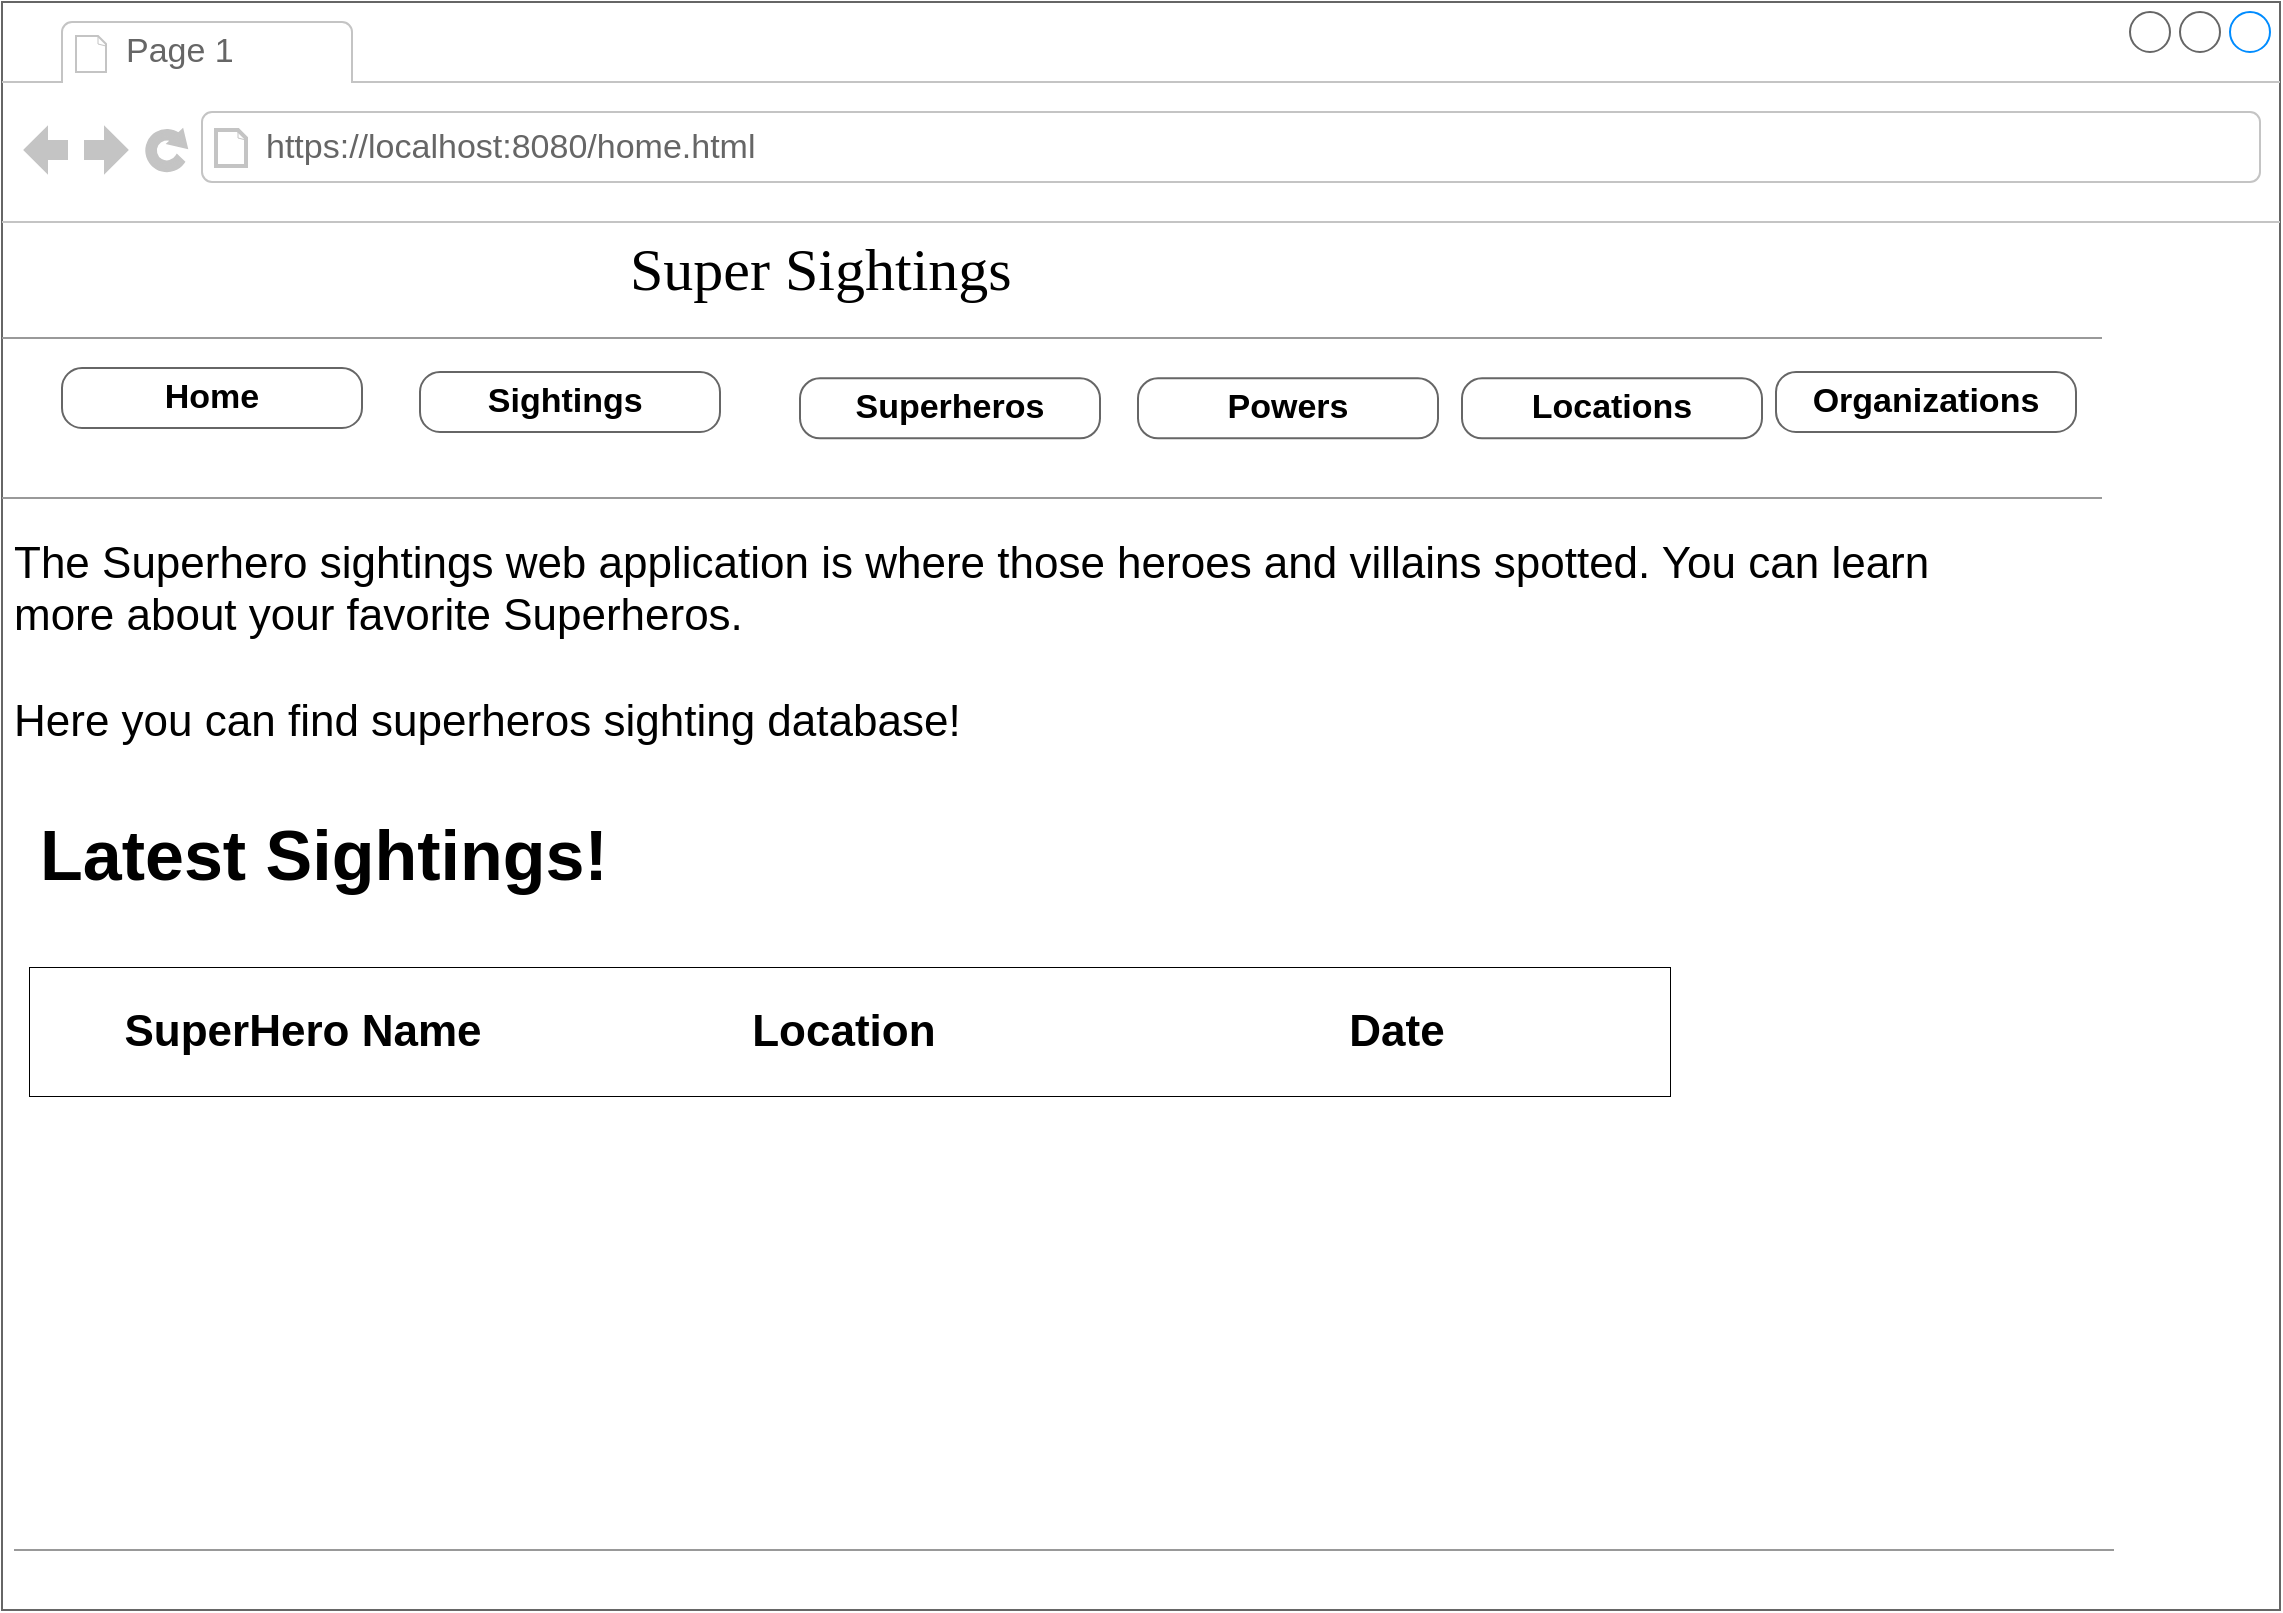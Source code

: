 <mxfile version="20.3.2" type="device"><diagram name="Page-1" id="2cc2dc42-3aac-f2a9-1cec-7a8b7cbee084"><mxGraphModel dx="2380" dy="2231" grid="0" gridSize="10" guides="1" tooltips="1" connect="1" arrows="1" fold="1" page="1" pageScale="1" pageWidth="1169" pageHeight="827" background="none" math="0" shadow="0"><root><mxCell id="0"/><mxCell id="1" parent="0"/><mxCell id="7026571954dc6520-1" value="" style="strokeWidth=1;shadow=0;dashed=0;align=center;html=1;shape=mxgraph.mockup.containers.browserWindow;rSize=0;strokeColor=#666666;mainText=,;recursiveResize=0;rounded=0;labelBackgroundColor=none;fontFamily=Verdana;fontSize=12" parent="1" vertex="1"><mxGeometry x="22" y="-827" width="1139" height="804" as="geometry"/></mxCell><mxCell id="7026571954dc6520-2" value="Page 1" style="strokeWidth=1;shadow=0;dashed=0;align=center;html=1;shape=mxgraph.mockup.containers.anchor;fontSize=17;fontColor=#666666;align=left;" parent="7026571954dc6520-1" vertex="1"><mxGeometry x="60" y="12" width="110" height="26" as="geometry"/></mxCell><mxCell id="7026571954dc6520-3" value="https://localhost:8080/home.html" style="strokeWidth=1;shadow=0;dashed=0;align=center;html=1;shape=mxgraph.mockup.containers.anchor;rSize=0;fontSize=17;fontColor=#666666;align=left;" parent="7026571954dc6520-1" vertex="1"><mxGeometry x="130" y="60" width="309" height="26" as="geometry"/></mxCell><mxCell id="7026571954dc6520-4" value="Super Sightings" style="text;html=1;points=[];align=left;verticalAlign=top;spacingTop=-4;fontSize=30;fontFamily=Verdana" parent="7026571954dc6520-1" vertex="1"><mxGeometry x="312" y="113" width="340" height="50" as="geometry"/></mxCell><mxCell id="7026571954dc6520-15" value="" style="verticalLabelPosition=bottom;shadow=0;dashed=0;align=center;html=1;verticalAlign=top;strokeWidth=1;shape=mxgraph.mockup.markup.line;strokeColor=#999999;rounded=0;labelBackgroundColor=none;fillColor=#ffffff;fontFamily=Verdana;fontSize=12;fontColor=#000000;" parent="7026571954dc6520-1" vertex="1"><mxGeometry y="158" width="1050" height="20" as="geometry"/></mxCell><mxCell id="7026571954dc6520-16" value="&lt;b style=&quot;font-size: 35px;&quot;&gt;&lt;font style=&quot;font-size: 35px;&quot;&gt;Latest Sightings!&lt;/font&gt;&lt;/b&gt;" style="text;html=1;points=[];align=left;verticalAlign=top;spacingTop=-4;fontSize=35;fontFamily=Helvetica;" parent="7026571954dc6520-1" vertex="1"><mxGeometry x="17" y="403" width="191" height="30" as="geometry"/></mxCell><mxCell id="7026571954dc6520-17" value="The Superhero sightings web application is where those heroes and villains  spotted. You can learn more about your favorite Superheros.&lt;br&gt;&lt;br style=&quot;font-size: 22px;&quot;&gt;                Here you can find superheros  sighting database!" style="text;spacingTop=-5;whiteSpace=wrap;html=1;align=left;fontSize=22;fontFamily=Helvetica;fillColor=none;strokeColor=none;rounded=0;shadow=1;labelBackgroundColor=none;" parent="7026571954dc6520-1" vertex="1"><mxGeometry x="4" y="266" width="1013" height="95" as="geometry"/></mxCell><mxCell id="7026571954dc6520-18" value="Home" style="strokeWidth=1;shadow=0;dashed=0;align=center;html=1;shape=mxgraph.mockup.buttons.button;strokeColor=#666666;mainText=;buttonStyle=round;fontSize=17;fontStyle=1;fillColor=none;whiteSpace=wrap;rounded=0;labelBackgroundColor=none;" parent="7026571954dc6520-1" vertex="1"><mxGeometry x="30" y="183" width="150" height="30" as="geometry"/></mxCell><mxCell id="7026571954dc6520-21" value="" style="verticalLabelPosition=bottom;shadow=0;dashed=0;align=center;html=1;verticalAlign=top;strokeWidth=1;shape=mxgraph.mockup.markup.line;strokeColor=#999999;rounded=0;labelBackgroundColor=none;fillColor=#ffffff;fontFamily=Verdana;fontSize=12;fontColor=#000000;" parent="7026571954dc6520-1" vertex="1"><mxGeometry x="6" y="764" width="1050" height="20" as="geometry"/></mxCell><mxCell id="7026571954dc6520-19" value="Sightings&amp;nbsp;" style="strokeWidth=1;shadow=0;dashed=0;align=center;html=1;shape=mxgraph.mockup.buttons.button;strokeColor=#666666;mainText=;buttonStyle=round;fontSize=17;fontStyle=1;fillColor=none;whiteSpace=wrap;rounded=0;labelBackgroundColor=none;" parent="7026571954dc6520-1" vertex="1"><mxGeometry x="209" y="185" width="150" height="30" as="geometry"/></mxCell><mxCell id="kkXcHhDn5WAj1DWrB2e4-3" value="Superheros" style="strokeWidth=1;shadow=0;dashed=0;align=center;html=1;shape=mxgraph.mockup.buttons.button;strokeColor=#666666;mainText=;buttonStyle=round;fontSize=17;fontStyle=1;fillColor=none;whiteSpace=wrap;rounded=0;labelBackgroundColor=none;" vertex="1" parent="7026571954dc6520-1"><mxGeometry x="399" y="188.16" width="150" height="30" as="geometry"/></mxCell><mxCell id="kkXcHhDn5WAj1DWrB2e4-4" value="Powers" style="strokeWidth=1;shadow=0;dashed=0;align=center;html=1;shape=mxgraph.mockup.buttons.button;strokeColor=#666666;mainText=;buttonStyle=round;fontSize=17;fontStyle=1;fillColor=none;whiteSpace=wrap;rounded=0;labelBackgroundColor=none;" vertex="1" parent="7026571954dc6520-1"><mxGeometry x="568" y="188.16" width="150" height="30" as="geometry"/></mxCell><mxCell id="kkXcHhDn5WAj1DWrB2e4-5" value="Locations" style="strokeWidth=1;shadow=0;dashed=0;align=center;html=1;shape=mxgraph.mockup.buttons.button;strokeColor=#666666;mainText=;buttonStyle=round;fontSize=17;fontStyle=1;fillColor=none;whiteSpace=wrap;rounded=0;labelBackgroundColor=none;" vertex="1" parent="7026571954dc6520-1"><mxGeometry x="730" y="188.16" width="150" height="30" as="geometry"/></mxCell><mxCell id="kkXcHhDn5WAj1DWrB2e4-6" value="Organizations" style="strokeWidth=1;shadow=0;dashed=0;align=center;html=1;shape=mxgraph.mockup.buttons.button;strokeColor=#666666;mainText=;buttonStyle=round;fontSize=17;fontStyle=1;fillColor=none;whiteSpace=wrap;rounded=0;labelBackgroundColor=none;" vertex="1" parent="7026571954dc6520-1"><mxGeometry x="887" y="185" width="150" height="30" as="geometry"/></mxCell><mxCell id="kkXcHhDn5WAj1DWrB2e4-7" value="" style="verticalLabelPosition=bottom;shadow=0;dashed=0;align=center;html=1;verticalAlign=top;strokeWidth=1;shape=mxgraph.mockup.markup.line;strokeColor=#999999;rounded=0;labelBackgroundColor=none;fillColor=#ffffff;fontFamily=Verdana;fontSize=12;fontColor=#000000;" vertex="1" parent="7026571954dc6520-1"><mxGeometry y="238" width="1050" height="20" as="geometry"/></mxCell><mxCell id="kkXcHhDn5WAj1DWrB2e4-25" value="" style="shape=table;html=1;whiteSpace=wrap;startSize=0;container=1;collapsible=0;childLayout=tableLayout;fontSize=22;fontStyle=1" vertex="1" parent="7026571954dc6520-1"><mxGeometry x="14" y="483" width="820" height="64" as="geometry"/></mxCell><mxCell id="kkXcHhDn5WAj1DWrB2e4-26" value="" style="shape=tableRow;horizontal=0;startSize=0;swimlaneHead=0;swimlaneBody=0;top=0;left=0;bottom=0;right=0;collapsible=0;dropTarget=0;fillColor=none;points=[[0,0.5],[1,0.5]];portConstraint=eastwest;fontSize=22;" vertex="1" parent="kkXcHhDn5WAj1DWrB2e4-25"><mxGeometry width="820" height="64" as="geometry"/></mxCell><mxCell id="kkXcHhDn5WAj1DWrB2e4-27" value="SuperHero Name" style="shape=partialRectangle;html=1;whiteSpace=wrap;connectable=0;top=0;left=0;bottom=0;right=0;overflow=hidden;fontSize=22;fontStyle=1" vertex="1" parent="kkXcHhDn5WAj1DWrB2e4-26"><mxGeometry width="273" height="64" as="geometry"><mxRectangle width="273" height="64" as="alternateBounds"/></mxGeometry></mxCell><mxCell id="kkXcHhDn5WAj1DWrB2e4-28" value="Location&amp;nbsp;" style="shape=partialRectangle;html=1;whiteSpace=wrap;connectable=0;top=0;left=0;bottom=0;right=0;overflow=hidden;fontSize=22;fontStyle=1" vertex="1" parent="kkXcHhDn5WAj1DWrB2e4-26"><mxGeometry x="273" width="274" height="64" as="geometry"><mxRectangle width="274" height="64" as="alternateBounds"/></mxGeometry></mxCell><mxCell id="kkXcHhDn5WAj1DWrB2e4-29" value="Date" style="shape=partialRectangle;html=1;whiteSpace=wrap;connectable=0;top=0;left=0;bottom=0;right=0;overflow=hidden;fontSize=22;fontStyle=1" vertex="1" parent="kkXcHhDn5WAj1DWrB2e4-26"><mxGeometry x="547" width="273" height="64" as="geometry"><mxRectangle width="273" height="64" as="alternateBounds"/></mxGeometry></mxCell></root></mxGraphModel></diagram></mxfile>